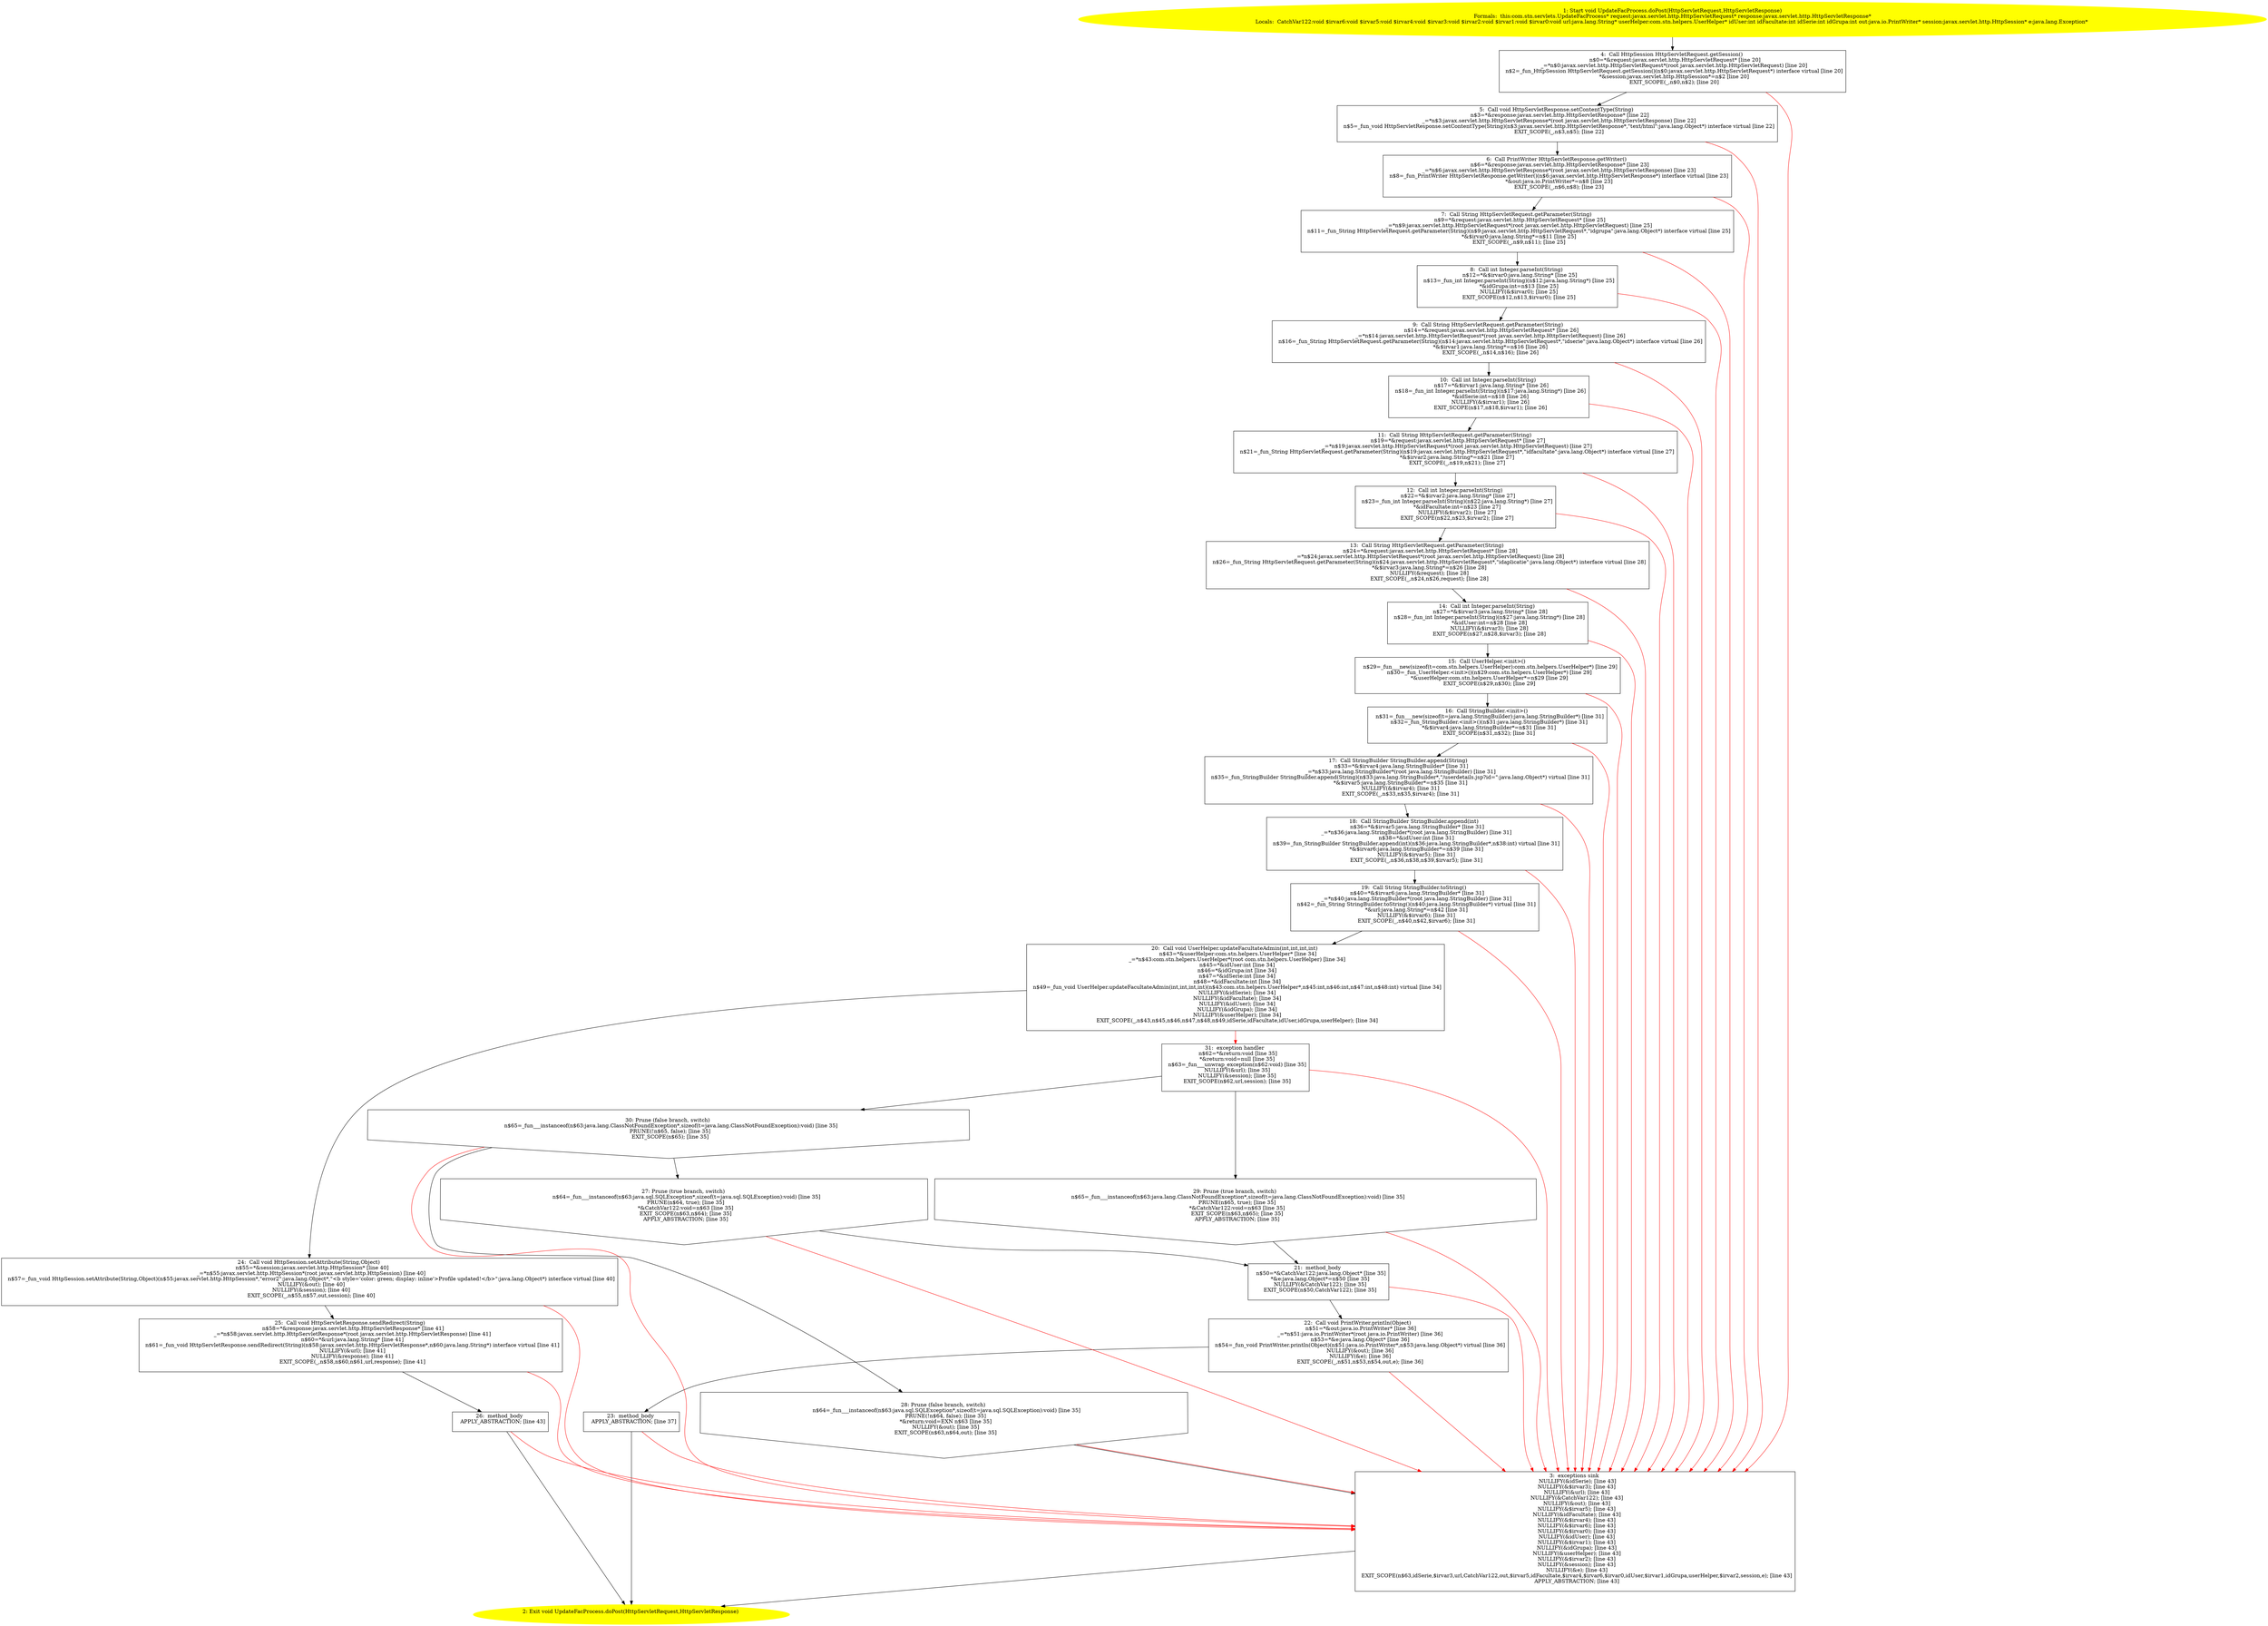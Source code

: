 /* @generated */
digraph cfg {
"com.stn.servlets.UpdateFacProcess.doPost(javax.servlet.http.HttpServletRequest,javax.servlet.http.Ht.d6b04fcac1b394e677a3341be72ffb00_1" [label="1: Start void UpdateFacProcess.doPost(HttpServletRequest,HttpServletResponse)\nFormals:  this:com.stn.servlets.UpdateFacProcess* request:javax.servlet.http.HttpServletRequest* response:javax.servlet.http.HttpServletResponse*\nLocals:  CatchVar122:void $irvar6:void $irvar5:void $irvar4:void $irvar3:void $irvar2:void $irvar1:void $irvar0:void url:java.lang.String* userHelper:com.stn.helpers.UserHelper* idUser:int idFacultate:int idSerie:int idGrupa:int out:java.io.PrintWriter* session:javax.servlet.http.HttpSession* e:java.lang.Exception* \n  " color=yellow style=filled]
	

	 "com.stn.servlets.UpdateFacProcess.doPost(javax.servlet.http.HttpServletRequest,javax.servlet.http.Ht.d6b04fcac1b394e677a3341be72ffb00_1" -> "com.stn.servlets.UpdateFacProcess.doPost(javax.servlet.http.HttpServletRequest,javax.servlet.http.Ht.d6b04fcac1b394e677a3341be72ffb00_4" ;
"com.stn.servlets.UpdateFacProcess.doPost(javax.servlet.http.HttpServletRequest,javax.servlet.http.Ht.d6b04fcac1b394e677a3341be72ffb00_2" [label="2: Exit void UpdateFacProcess.doPost(HttpServletRequest,HttpServletResponse) \n  " color=yellow style=filled]
	

"com.stn.servlets.UpdateFacProcess.doPost(javax.servlet.http.HttpServletRequest,javax.servlet.http.Ht.d6b04fcac1b394e677a3341be72ffb00_3" [label="3:  exceptions sink \n   NULLIFY(&idSerie); [line 43]\n  NULLIFY(&$irvar3); [line 43]\n  NULLIFY(&url); [line 43]\n  NULLIFY(&CatchVar122); [line 43]\n  NULLIFY(&out); [line 43]\n  NULLIFY(&$irvar5); [line 43]\n  NULLIFY(&idFacultate); [line 43]\n  NULLIFY(&$irvar4); [line 43]\n  NULLIFY(&$irvar6); [line 43]\n  NULLIFY(&$irvar0); [line 43]\n  NULLIFY(&idUser); [line 43]\n  NULLIFY(&$irvar1); [line 43]\n  NULLIFY(&idGrupa); [line 43]\n  NULLIFY(&userHelper); [line 43]\n  NULLIFY(&$irvar2); [line 43]\n  NULLIFY(&session); [line 43]\n  NULLIFY(&e); [line 43]\n  EXIT_SCOPE(n$63,idSerie,$irvar3,url,CatchVar122,out,$irvar5,idFacultate,$irvar4,$irvar6,$irvar0,idUser,$irvar1,idGrupa,userHelper,$irvar2,session,e); [line 43]\n  APPLY_ABSTRACTION; [line 43]\n " shape="box"]
	

	 "com.stn.servlets.UpdateFacProcess.doPost(javax.servlet.http.HttpServletRequest,javax.servlet.http.Ht.d6b04fcac1b394e677a3341be72ffb00_3" -> "com.stn.servlets.UpdateFacProcess.doPost(javax.servlet.http.HttpServletRequest,javax.servlet.http.Ht.d6b04fcac1b394e677a3341be72ffb00_2" ;
"com.stn.servlets.UpdateFacProcess.doPost(javax.servlet.http.HttpServletRequest,javax.servlet.http.Ht.d6b04fcac1b394e677a3341be72ffb00_4" [label="4:  Call HttpSession HttpServletRequest.getSession() \n   n$0=*&request:javax.servlet.http.HttpServletRequest* [line 20]\n  _=*n$0:javax.servlet.http.HttpServletRequest*(root javax.servlet.http.HttpServletRequest) [line 20]\n  n$2=_fun_HttpSession HttpServletRequest.getSession()(n$0:javax.servlet.http.HttpServletRequest*) interface virtual [line 20]\n  *&session:javax.servlet.http.HttpSession*=n$2 [line 20]\n  EXIT_SCOPE(_,n$0,n$2); [line 20]\n " shape="box"]
	

	 "com.stn.servlets.UpdateFacProcess.doPost(javax.servlet.http.HttpServletRequest,javax.servlet.http.Ht.d6b04fcac1b394e677a3341be72ffb00_4" -> "com.stn.servlets.UpdateFacProcess.doPost(javax.servlet.http.HttpServletRequest,javax.servlet.http.Ht.d6b04fcac1b394e677a3341be72ffb00_5" ;
	 "com.stn.servlets.UpdateFacProcess.doPost(javax.servlet.http.HttpServletRequest,javax.servlet.http.Ht.d6b04fcac1b394e677a3341be72ffb00_4" -> "com.stn.servlets.UpdateFacProcess.doPost(javax.servlet.http.HttpServletRequest,javax.servlet.http.Ht.d6b04fcac1b394e677a3341be72ffb00_3" [color="red" ];
"com.stn.servlets.UpdateFacProcess.doPost(javax.servlet.http.HttpServletRequest,javax.servlet.http.Ht.d6b04fcac1b394e677a3341be72ffb00_5" [label="5:  Call void HttpServletResponse.setContentType(String) \n   n$3=*&response:javax.servlet.http.HttpServletResponse* [line 22]\n  _=*n$3:javax.servlet.http.HttpServletResponse*(root javax.servlet.http.HttpServletResponse) [line 22]\n  n$5=_fun_void HttpServletResponse.setContentType(String)(n$3:javax.servlet.http.HttpServletResponse*,\"text/html\":java.lang.Object*) interface virtual [line 22]\n  EXIT_SCOPE(_,n$3,n$5); [line 22]\n " shape="box"]
	

	 "com.stn.servlets.UpdateFacProcess.doPost(javax.servlet.http.HttpServletRequest,javax.servlet.http.Ht.d6b04fcac1b394e677a3341be72ffb00_5" -> "com.stn.servlets.UpdateFacProcess.doPost(javax.servlet.http.HttpServletRequest,javax.servlet.http.Ht.d6b04fcac1b394e677a3341be72ffb00_6" ;
	 "com.stn.servlets.UpdateFacProcess.doPost(javax.servlet.http.HttpServletRequest,javax.servlet.http.Ht.d6b04fcac1b394e677a3341be72ffb00_5" -> "com.stn.servlets.UpdateFacProcess.doPost(javax.servlet.http.HttpServletRequest,javax.servlet.http.Ht.d6b04fcac1b394e677a3341be72ffb00_3" [color="red" ];
"com.stn.servlets.UpdateFacProcess.doPost(javax.servlet.http.HttpServletRequest,javax.servlet.http.Ht.d6b04fcac1b394e677a3341be72ffb00_6" [label="6:  Call PrintWriter HttpServletResponse.getWriter() \n   n$6=*&response:javax.servlet.http.HttpServletResponse* [line 23]\n  _=*n$6:javax.servlet.http.HttpServletResponse*(root javax.servlet.http.HttpServletResponse) [line 23]\n  n$8=_fun_PrintWriter HttpServletResponse.getWriter()(n$6:javax.servlet.http.HttpServletResponse*) interface virtual [line 23]\n  *&out:java.io.PrintWriter*=n$8 [line 23]\n  EXIT_SCOPE(_,n$6,n$8); [line 23]\n " shape="box"]
	

	 "com.stn.servlets.UpdateFacProcess.doPost(javax.servlet.http.HttpServletRequest,javax.servlet.http.Ht.d6b04fcac1b394e677a3341be72ffb00_6" -> "com.stn.servlets.UpdateFacProcess.doPost(javax.servlet.http.HttpServletRequest,javax.servlet.http.Ht.d6b04fcac1b394e677a3341be72ffb00_7" ;
	 "com.stn.servlets.UpdateFacProcess.doPost(javax.servlet.http.HttpServletRequest,javax.servlet.http.Ht.d6b04fcac1b394e677a3341be72ffb00_6" -> "com.stn.servlets.UpdateFacProcess.doPost(javax.servlet.http.HttpServletRequest,javax.servlet.http.Ht.d6b04fcac1b394e677a3341be72ffb00_3" [color="red" ];
"com.stn.servlets.UpdateFacProcess.doPost(javax.servlet.http.HttpServletRequest,javax.servlet.http.Ht.d6b04fcac1b394e677a3341be72ffb00_7" [label="7:  Call String HttpServletRequest.getParameter(String) \n   n$9=*&request:javax.servlet.http.HttpServletRequest* [line 25]\n  _=*n$9:javax.servlet.http.HttpServletRequest*(root javax.servlet.http.HttpServletRequest) [line 25]\n  n$11=_fun_String HttpServletRequest.getParameter(String)(n$9:javax.servlet.http.HttpServletRequest*,\"idgrupa\":java.lang.Object*) interface virtual [line 25]\n  *&$irvar0:java.lang.String*=n$11 [line 25]\n  EXIT_SCOPE(_,n$9,n$11); [line 25]\n " shape="box"]
	

	 "com.stn.servlets.UpdateFacProcess.doPost(javax.servlet.http.HttpServletRequest,javax.servlet.http.Ht.d6b04fcac1b394e677a3341be72ffb00_7" -> "com.stn.servlets.UpdateFacProcess.doPost(javax.servlet.http.HttpServletRequest,javax.servlet.http.Ht.d6b04fcac1b394e677a3341be72ffb00_8" ;
	 "com.stn.servlets.UpdateFacProcess.doPost(javax.servlet.http.HttpServletRequest,javax.servlet.http.Ht.d6b04fcac1b394e677a3341be72ffb00_7" -> "com.stn.servlets.UpdateFacProcess.doPost(javax.servlet.http.HttpServletRequest,javax.servlet.http.Ht.d6b04fcac1b394e677a3341be72ffb00_3" [color="red" ];
"com.stn.servlets.UpdateFacProcess.doPost(javax.servlet.http.HttpServletRequest,javax.servlet.http.Ht.d6b04fcac1b394e677a3341be72ffb00_8" [label="8:  Call int Integer.parseInt(String) \n   n$12=*&$irvar0:java.lang.String* [line 25]\n  n$13=_fun_int Integer.parseInt(String)(n$12:java.lang.String*) [line 25]\n  *&idGrupa:int=n$13 [line 25]\n  NULLIFY(&$irvar0); [line 25]\n  EXIT_SCOPE(n$12,n$13,$irvar0); [line 25]\n " shape="box"]
	

	 "com.stn.servlets.UpdateFacProcess.doPost(javax.servlet.http.HttpServletRequest,javax.servlet.http.Ht.d6b04fcac1b394e677a3341be72ffb00_8" -> "com.stn.servlets.UpdateFacProcess.doPost(javax.servlet.http.HttpServletRequest,javax.servlet.http.Ht.d6b04fcac1b394e677a3341be72ffb00_9" ;
	 "com.stn.servlets.UpdateFacProcess.doPost(javax.servlet.http.HttpServletRequest,javax.servlet.http.Ht.d6b04fcac1b394e677a3341be72ffb00_8" -> "com.stn.servlets.UpdateFacProcess.doPost(javax.servlet.http.HttpServletRequest,javax.servlet.http.Ht.d6b04fcac1b394e677a3341be72ffb00_3" [color="red" ];
"com.stn.servlets.UpdateFacProcess.doPost(javax.servlet.http.HttpServletRequest,javax.servlet.http.Ht.d6b04fcac1b394e677a3341be72ffb00_9" [label="9:  Call String HttpServletRequest.getParameter(String) \n   n$14=*&request:javax.servlet.http.HttpServletRequest* [line 26]\n  _=*n$14:javax.servlet.http.HttpServletRequest*(root javax.servlet.http.HttpServletRequest) [line 26]\n  n$16=_fun_String HttpServletRequest.getParameter(String)(n$14:javax.servlet.http.HttpServletRequest*,\"idserie\":java.lang.Object*) interface virtual [line 26]\n  *&$irvar1:java.lang.String*=n$16 [line 26]\n  EXIT_SCOPE(_,n$14,n$16); [line 26]\n " shape="box"]
	

	 "com.stn.servlets.UpdateFacProcess.doPost(javax.servlet.http.HttpServletRequest,javax.servlet.http.Ht.d6b04fcac1b394e677a3341be72ffb00_9" -> "com.stn.servlets.UpdateFacProcess.doPost(javax.servlet.http.HttpServletRequest,javax.servlet.http.Ht.d6b04fcac1b394e677a3341be72ffb00_10" ;
	 "com.stn.servlets.UpdateFacProcess.doPost(javax.servlet.http.HttpServletRequest,javax.servlet.http.Ht.d6b04fcac1b394e677a3341be72ffb00_9" -> "com.stn.servlets.UpdateFacProcess.doPost(javax.servlet.http.HttpServletRequest,javax.servlet.http.Ht.d6b04fcac1b394e677a3341be72ffb00_3" [color="red" ];
"com.stn.servlets.UpdateFacProcess.doPost(javax.servlet.http.HttpServletRequest,javax.servlet.http.Ht.d6b04fcac1b394e677a3341be72ffb00_10" [label="10:  Call int Integer.parseInt(String) \n   n$17=*&$irvar1:java.lang.String* [line 26]\n  n$18=_fun_int Integer.parseInt(String)(n$17:java.lang.String*) [line 26]\n  *&idSerie:int=n$18 [line 26]\n  NULLIFY(&$irvar1); [line 26]\n  EXIT_SCOPE(n$17,n$18,$irvar1); [line 26]\n " shape="box"]
	

	 "com.stn.servlets.UpdateFacProcess.doPost(javax.servlet.http.HttpServletRequest,javax.servlet.http.Ht.d6b04fcac1b394e677a3341be72ffb00_10" -> "com.stn.servlets.UpdateFacProcess.doPost(javax.servlet.http.HttpServletRequest,javax.servlet.http.Ht.d6b04fcac1b394e677a3341be72ffb00_11" ;
	 "com.stn.servlets.UpdateFacProcess.doPost(javax.servlet.http.HttpServletRequest,javax.servlet.http.Ht.d6b04fcac1b394e677a3341be72ffb00_10" -> "com.stn.servlets.UpdateFacProcess.doPost(javax.servlet.http.HttpServletRequest,javax.servlet.http.Ht.d6b04fcac1b394e677a3341be72ffb00_3" [color="red" ];
"com.stn.servlets.UpdateFacProcess.doPost(javax.servlet.http.HttpServletRequest,javax.servlet.http.Ht.d6b04fcac1b394e677a3341be72ffb00_11" [label="11:  Call String HttpServletRequest.getParameter(String) \n   n$19=*&request:javax.servlet.http.HttpServletRequest* [line 27]\n  _=*n$19:javax.servlet.http.HttpServletRequest*(root javax.servlet.http.HttpServletRequest) [line 27]\n  n$21=_fun_String HttpServletRequest.getParameter(String)(n$19:javax.servlet.http.HttpServletRequest*,\"idfacultate\":java.lang.Object*) interface virtual [line 27]\n  *&$irvar2:java.lang.String*=n$21 [line 27]\n  EXIT_SCOPE(_,n$19,n$21); [line 27]\n " shape="box"]
	

	 "com.stn.servlets.UpdateFacProcess.doPost(javax.servlet.http.HttpServletRequest,javax.servlet.http.Ht.d6b04fcac1b394e677a3341be72ffb00_11" -> "com.stn.servlets.UpdateFacProcess.doPost(javax.servlet.http.HttpServletRequest,javax.servlet.http.Ht.d6b04fcac1b394e677a3341be72ffb00_12" ;
	 "com.stn.servlets.UpdateFacProcess.doPost(javax.servlet.http.HttpServletRequest,javax.servlet.http.Ht.d6b04fcac1b394e677a3341be72ffb00_11" -> "com.stn.servlets.UpdateFacProcess.doPost(javax.servlet.http.HttpServletRequest,javax.servlet.http.Ht.d6b04fcac1b394e677a3341be72ffb00_3" [color="red" ];
"com.stn.servlets.UpdateFacProcess.doPost(javax.servlet.http.HttpServletRequest,javax.servlet.http.Ht.d6b04fcac1b394e677a3341be72ffb00_12" [label="12:  Call int Integer.parseInt(String) \n   n$22=*&$irvar2:java.lang.String* [line 27]\n  n$23=_fun_int Integer.parseInt(String)(n$22:java.lang.String*) [line 27]\n  *&idFacultate:int=n$23 [line 27]\n  NULLIFY(&$irvar2); [line 27]\n  EXIT_SCOPE(n$22,n$23,$irvar2); [line 27]\n " shape="box"]
	

	 "com.stn.servlets.UpdateFacProcess.doPost(javax.servlet.http.HttpServletRequest,javax.servlet.http.Ht.d6b04fcac1b394e677a3341be72ffb00_12" -> "com.stn.servlets.UpdateFacProcess.doPost(javax.servlet.http.HttpServletRequest,javax.servlet.http.Ht.d6b04fcac1b394e677a3341be72ffb00_13" ;
	 "com.stn.servlets.UpdateFacProcess.doPost(javax.servlet.http.HttpServletRequest,javax.servlet.http.Ht.d6b04fcac1b394e677a3341be72ffb00_12" -> "com.stn.servlets.UpdateFacProcess.doPost(javax.servlet.http.HttpServletRequest,javax.servlet.http.Ht.d6b04fcac1b394e677a3341be72ffb00_3" [color="red" ];
"com.stn.servlets.UpdateFacProcess.doPost(javax.servlet.http.HttpServletRequest,javax.servlet.http.Ht.d6b04fcac1b394e677a3341be72ffb00_13" [label="13:  Call String HttpServletRequest.getParameter(String) \n   n$24=*&request:javax.servlet.http.HttpServletRequest* [line 28]\n  _=*n$24:javax.servlet.http.HttpServletRequest*(root javax.servlet.http.HttpServletRequest) [line 28]\n  n$26=_fun_String HttpServletRequest.getParameter(String)(n$24:javax.servlet.http.HttpServletRequest*,\"idaplicatie\":java.lang.Object*) interface virtual [line 28]\n  *&$irvar3:java.lang.String*=n$26 [line 28]\n  NULLIFY(&request); [line 28]\n  EXIT_SCOPE(_,n$24,n$26,request); [line 28]\n " shape="box"]
	

	 "com.stn.servlets.UpdateFacProcess.doPost(javax.servlet.http.HttpServletRequest,javax.servlet.http.Ht.d6b04fcac1b394e677a3341be72ffb00_13" -> "com.stn.servlets.UpdateFacProcess.doPost(javax.servlet.http.HttpServletRequest,javax.servlet.http.Ht.d6b04fcac1b394e677a3341be72ffb00_14" ;
	 "com.stn.servlets.UpdateFacProcess.doPost(javax.servlet.http.HttpServletRequest,javax.servlet.http.Ht.d6b04fcac1b394e677a3341be72ffb00_13" -> "com.stn.servlets.UpdateFacProcess.doPost(javax.servlet.http.HttpServletRequest,javax.servlet.http.Ht.d6b04fcac1b394e677a3341be72ffb00_3" [color="red" ];
"com.stn.servlets.UpdateFacProcess.doPost(javax.servlet.http.HttpServletRequest,javax.servlet.http.Ht.d6b04fcac1b394e677a3341be72ffb00_14" [label="14:  Call int Integer.parseInt(String) \n   n$27=*&$irvar3:java.lang.String* [line 28]\n  n$28=_fun_int Integer.parseInt(String)(n$27:java.lang.String*) [line 28]\n  *&idUser:int=n$28 [line 28]\n  NULLIFY(&$irvar3); [line 28]\n  EXIT_SCOPE(n$27,n$28,$irvar3); [line 28]\n " shape="box"]
	

	 "com.stn.servlets.UpdateFacProcess.doPost(javax.servlet.http.HttpServletRequest,javax.servlet.http.Ht.d6b04fcac1b394e677a3341be72ffb00_14" -> "com.stn.servlets.UpdateFacProcess.doPost(javax.servlet.http.HttpServletRequest,javax.servlet.http.Ht.d6b04fcac1b394e677a3341be72ffb00_15" ;
	 "com.stn.servlets.UpdateFacProcess.doPost(javax.servlet.http.HttpServletRequest,javax.servlet.http.Ht.d6b04fcac1b394e677a3341be72ffb00_14" -> "com.stn.servlets.UpdateFacProcess.doPost(javax.servlet.http.HttpServletRequest,javax.servlet.http.Ht.d6b04fcac1b394e677a3341be72ffb00_3" [color="red" ];
"com.stn.servlets.UpdateFacProcess.doPost(javax.servlet.http.HttpServletRequest,javax.servlet.http.Ht.d6b04fcac1b394e677a3341be72ffb00_15" [label="15:  Call UserHelper.<init>() \n   n$29=_fun___new(sizeof(t=com.stn.helpers.UserHelper):com.stn.helpers.UserHelper*) [line 29]\n  n$30=_fun_UserHelper.<init>()(n$29:com.stn.helpers.UserHelper*) [line 29]\n  *&userHelper:com.stn.helpers.UserHelper*=n$29 [line 29]\n  EXIT_SCOPE(n$29,n$30); [line 29]\n " shape="box"]
	

	 "com.stn.servlets.UpdateFacProcess.doPost(javax.servlet.http.HttpServletRequest,javax.servlet.http.Ht.d6b04fcac1b394e677a3341be72ffb00_15" -> "com.stn.servlets.UpdateFacProcess.doPost(javax.servlet.http.HttpServletRequest,javax.servlet.http.Ht.d6b04fcac1b394e677a3341be72ffb00_16" ;
	 "com.stn.servlets.UpdateFacProcess.doPost(javax.servlet.http.HttpServletRequest,javax.servlet.http.Ht.d6b04fcac1b394e677a3341be72ffb00_15" -> "com.stn.servlets.UpdateFacProcess.doPost(javax.servlet.http.HttpServletRequest,javax.servlet.http.Ht.d6b04fcac1b394e677a3341be72ffb00_3" [color="red" ];
"com.stn.servlets.UpdateFacProcess.doPost(javax.servlet.http.HttpServletRequest,javax.servlet.http.Ht.d6b04fcac1b394e677a3341be72ffb00_16" [label="16:  Call StringBuilder.<init>() \n   n$31=_fun___new(sizeof(t=java.lang.StringBuilder):java.lang.StringBuilder*) [line 31]\n  n$32=_fun_StringBuilder.<init>()(n$31:java.lang.StringBuilder*) [line 31]\n  *&$irvar4:java.lang.StringBuilder*=n$31 [line 31]\n  EXIT_SCOPE(n$31,n$32); [line 31]\n " shape="box"]
	

	 "com.stn.servlets.UpdateFacProcess.doPost(javax.servlet.http.HttpServletRequest,javax.servlet.http.Ht.d6b04fcac1b394e677a3341be72ffb00_16" -> "com.stn.servlets.UpdateFacProcess.doPost(javax.servlet.http.HttpServletRequest,javax.servlet.http.Ht.d6b04fcac1b394e677a3341be72ffb00_17" ;
	 "com.stn.servlets.UpdateFacProcess.doPost(javax.servlet.http.HttpServletRequest,javax.servlet.http.Ht.d6b04fcac1b394e677a3341be72ffb00_16" -> "com.stn.servlets.UpdateFacProcess.doPost(javax.servlet.http.HttpServletRequest,javax.servlet.http.Ht.d6b04fcac1b394e677a3341be72ffb00_3" [color="red" ];
"com.stn.servlets.UpdateFacProcess.doPost(javax.servlet.http.HttpServletRequest,javax.servlet.http.Ht.d6b04fcac1b394e677a3341be72ffb00_17" [label="17:  Call StringBuilder StringBuilder.append(String) \n   n$33=*&$irvar4:java.lang.StringBuilder* [line 31]\n  _=*n$33:java.lang.StringBuilder*(root java.lang.StringBuilder) [line 31]\n  n$35=_fun_StringBuilder StringBuilder.append(String)(n$33:java.lang.StringBuilder*,\"/userdetails.jsp?id=\":java.lang.Object*) virtual [line 31]\n  *&$irvar5:java.lang.StringBuilder*=n$35 [line 31]\n  NULLIFY(&$irvar4); [line 31]\n  EXIT_SCOPE(_,n$33,n$35,$irvar4); [line 31]\n " shape="box"]
	

	 "com.stn.servlets.UpdateFacProcess.doPost(javax.servlet.http.HttpServletRequest,javax.servlet.http.Ht.d6b04fcac1b394e677a3341be72ffb00_17" -> "com.stn.servlets.UpdateFacProcess.doPost(javax.servlet.http.HttpServletRequest,javax.servlet.http.Ht.d6b04fcac1b394e677a3341be72ffb00_18" ;
	 "com.stn.servlets.UpdateFacProcess.doPost(javax.servlet.http.HttpServletRequest,javax.servlet.http.Ht.d6b04fcac1b394e677a3341be72ffb00_17" -> "com.stn.servlets.UpdateFacProcess.doPost(javax.servlet.http.HttpServletRequest,javax.servlet.http.Ht.d6b04fcac1b394e677a3341be72ffb00_3" [color="red" ];
"com.stn.servlets.UpdateFacProcess.doPost(javax.servlet.http.HttpServletRequest,javax.servlet.http.Ht.d6b04fcac1b394e677a3341be72ffb00_18" [label="18:  Call StringBuilder StringBuilder.append(int) \n   n$36=*&$irvar5:java.lang.StringBuilder* [line 31]\n  _=*n$36:java.lang.StringBuilder*(root java.lang.StringBuilder) [line 31]\n  n$38=*&idUser:int [line 31]\n  n$39=_fun_StringBuilder StringBuilder.append(int)(n$36:java.lang.StringBuilder*,n$38:int) virtual [line 31]\n  *&$irvar6:java.lang.StringBuilder*=n$39 [line 31]\n  NULLIFY(&$irvar5); [line 31]\n  EXIT_SCOPE(_,n$36,n$38,n$39,$irvar5); [line 31]\n " shape="box"]
	

	 "com.stn.servlets.UpdateFacProcess.doPost(javax.servlet.http.HttpServletRequest,javax.servlet.http.Ht.d6b04fcac1b394e677a3341be72ffb00_18" -> "com.stn.servlets.UpdateFacProcess.doPost(javax.servlet.http.HttpServletRequest,javax.servlet.http.Ht.d6b04fcac1b394e677a3341be72ffb00_19" ;
	 "com.stn.servlets.UpdateFacProcess.doPost(javax.servlet.http.HttpServletRequest,javax.servlet.http.Ht.d6b04fcac1b394e677a3341be72ffb00_18" -> "com.stn.servlets.UpdateFacProcess.doPost(javax.servlet.http.HttpServletRequest,javax.servlet.http.Ht.d6b04fcac1b394e677a3341be72ffb00_3" [color="red" ];
"com.stn.servlets.UpdateFacProcess.doPost(javax.servlet.http.HttpServletRequest,javax.servlet.http.Ht.d6b04fcac1b394e677a3341be72ffb00_19" [label="19:  Call String StringBuilder.toString() \n   n$40=*&$irvar6:java.lang.StringBuilder* [line 31]\n  _=*n$40:java.lang.StringBuilder*(root java.lang.StringBuilder) [line 31]\n  n$42=_fun_String StringBuilder.toString()(n$40:java.lang.StringBuilder*) virtual [line 31]\n  *&url:java.lang.String*=n$42 [line 31]\n  NULLIFY(&$irvar6); [line 31]\n  EXIT_SCOPE(_,n$40,n$42,$irvar6); [line 31]\n " shape="box"]
	

	 "com.stn.servlets.UpdateFacProcess.doPost(javax.servlet.http.HttpServletRequest,javax.servlet.http.Ht.d6b04fcac1b394e677a3341be72ffb00_19" -> "com.stn.servlets.UpdateFacProcess.doPost(javax.servlet.http.HttpServletRequest,javax.servlet.http.Ht.d6b04fcac1b394e677a3341be72ffb00_20" ;
	 "com.stn.servlets.UpdateFacProcess.doPost(javax.servlet.http.HttpServletRequest,javax.servlet.http.Ht.d6b04fcac1b394e677a3341be72ffb00_19" -> "com.stn.servlets.UpdateFacProcess.doPost(javax.servlet.http.HttpServletRequest,javax.servlet.http.Ht.d6b04fcac1b394e677a3341be72ffb00_3" [color="red" ];
"com.stn.servlets.UpdateFacProcess.doPost(javax.servlet.http.HttpServletRequest,javax.servlet.http.Ht.d6b04fcac1b394e677a3341be72ffb00_20" [label="20:  Call void UserHelper.updateFacultateAdmin(int,int,int,int) \n   n$43=*&userHelper:com.stn.helpers.UserHelper* [line 34]\n  _=*n$43:com.stn.helpers.UserHelper*(root com.stn.helpers.UserHelper) [line 34]\n  n$45=*&idUser:int [line 34]\n  n$46=*&idGrupa:int [line 34]\n  n$47=*&idSerie:int [line 34]\n  n$48=*&idFacultate:int [line 34]\n  n$49=_fun_void UserHelper.updateFacultateAdmin(int,int,int,int)(n$43:com.stn.helpers.UserHelper*,n$45:int,n$46:int,n$47:int,n$48:int) virtual [line 34]\n  NULLIFY(&idSerie); [line 34]\n  NULLIFY(&idFacultate); [line 34]\n  NULLIFY(&idUser); [line 34]\n  NULLIFY(&idGrupa); [line 34]\n  NULLIFY(&userHelper); [line 34]\n  EXIT_SCOPE(_,n$43,n$45,n$46,n$47,n$48,n$49,idSerie,idFacultate,idUser,idGrupa,userHelper); [line 34]\n " shape="box"]
	

	 "com.stn.servlets.UpdateFacProcess.doPost(javax.servlet.http.HttpServletRequest,javax.servlet.http.Ht.d6b04fcac1b394e677a3341be72ffb00_20" -> "com.stn.servlets.UpdateFacProcess.doPost(javax.servlet.http.HttpServletRequest,javax.servlet.http.Ht.d6b04fcac1b394e677a3341be72ffb00_24" ;
	 "com.stn.servlets.UpdateFacProcess.doPost(javax.servlet.http.HttpServletRequest,javax.servlet.http.Ht.d6b04fcac1b394e677a3341be72ffb00_20" -> "com.stn.servlets.UpdateFacProcess.doPost(javax.servlet.http.HttpServletRequest,javax.servlet.http.Ht.d6b04fcac1b394e677a3341be72ffb00_31" [color="red" ];
"com.stn.servlets.UpdateFacProcess.doPost(javax.servlet.http.HttpServletRequest,javax.servlet.http.Ht.d6b04fcac1b394e677a3341be72ffb00_21" [label="21:  method_body \n   n$50=*&CatchVar122:java.lang.Object* [line 35]\n  *&e:java.lang.Object*=n$50 [line 35]\n  NULLIFY(&CatchVar122); [line 35]\n  EXIT_SCOPE(n$50,CatchVar122); [line 35]\n " shape="box"]
	

	 "com.stn.servlets.UpdateFacProcess.doPost(javax.servlet.http.HttpServletRequest,javax.servlet.http.Ht.d6b04fcac1b394e677a3341be72ffb00_21" -> "com.stn.servlets.UpdateFacProcess.doPost(javax.servlet.http.HttpServletRequest,javax.servlet.http.Ht.d6b04fcac1b394e677a3341be72ffb00_22" ;
	 "com.stn.servlets.UpdateFacProcess.doPost(javax.servlet.http.HttpServletRequest,javax.servlet.http.Ht.d6b04fcac1b394e677a3341be72ffb00_21" -> "com.stn.servlets.UpdateFacProcess.doPost(javax.servlet.http.HttpServletRequest,javax.servlet.http.Ht.d6b04fcac1b394e677a3341be72ffb00_3" [color="red" ];
"com.stn.servlets.UpdateFacProcess.doPost(javax.servlet.http.HttpServletRequest,javax.servlet.http.Ht.d6b04fcac1b394e677a3341be72ffb00_22" [label="22:  Call void PrintWriter.println(Object) \n   n$51=*&out:java.io.PrintWriter* [line 36]\n  _=*n$51:java.io.PrintWriter*(root java.io.PrintWriter) [line 36]\n  n$53=*&e:java.lang.Object* [line 36]\n  n$54=_fun_void PrintWriter.println(Object)(n$51:java.io.PrintWriter*,n$53:java.lang.Object*) virtual [line 36]\n  NULLIFY(&out); [line 36]\n  NULLIFY(&e); [line 36]\n  EXIT_SCOPE(_,n$51,n$53,n$54,out,e); [line 36]\n " shape="box"]
	

	 "com.stn.servlets.UpdateFacProcess.doPost(javax.servlet.http.HttpServletRequest,javax.servlet.http.Ht.d6b04fcac1b394e677a3341be72ffb00_22" -> "com.stn.servlets.UpdateFacProcess.doPost(javax.servlet.http.HttpServletRequest,javax.servlet.http.Ht.d6b04fcac1b394e677a3341be72ffb00_23" ;
	 "com.stn.servlets.UpdateFacProcess.doPost(javax.servlet.http.HttpServletRequest,javax.servlet.http.Ht.d6b04fcac1b394e677a3341be72ffb00_22" -> "com.stn.servlets.UpdateFacProcess.doPost(javax.servlet.http.HttpServletRequest,javax.servlet.http.Ht.d6b04fcac1b394e677a3341be72ffb00_3" [color="red" ];
"com.stn.servlets.UpdateFacProcess.doPost(javax.servlet.http.HttpServletRequest,javax.servlet.http.Ht.d6b04fcac1b394e677a3341be72ffb00_23" [label="23:  method_body \n   APPLY_ABSTRACTION; [line 37]\n " shape="box"]
	

	 "com.stn.servlets.UpdateFacProcess.doPost(javax.servlet.http.HttpServletRequest,javax.servlet.http.Ht.d6b04fcac1b394e677a3341be72ffb00_23" -> "com.stn.servlets.UpdateFacProcess.doPost(javax.servlet.http.HttpServletRequest,javax.servlet.http.Ht.d6b04fcac1b394e677a3341be72ffb00_2" ;
	 "com.stn.servlets.UpdateFacProcess.doPost(javax.servlet.http.HttpServletRequest,javax.servlet.http.Ht.d6b04fcac1b394e677a3341be72ffb00_23" -> "com.stn.servlets.UpdateFacProcess.doPost(javax.servlet.http.HttpServletRequest,javax.servlet.http.Ht.d6b04fcac1b394e677a3341be72ffb00_3" [color="red" ];
"com.stn.servlets.UpdateFacProcess.doPost(javax.servlet.http.HttpServletRequest,javax.servlet.http.Ht.d6b04fcac1b394e677a3341be72ffb00_24" [label="24:  Call void HttpSession.setAttribute(String,Object) \n   n$55=*&session:javax.servlet.http.HttpSession* [line 40]\n  _=*n$55:javax.servlet.http.HttpSession*(root javax.servlet.http.HttpSession) [line 40]\n  n$57=_fun_void HttpSession.setAttribute(String,Object)(n$55:javax.servlet.http.HttpSession*,\"error2\":java.lang.Object*,\"<b style='color: green; display: inline'>Profile updated!</b>\":java.lang.Object*) interface virtual [line 40]\n  NULLIFY(&out); [line 40]\n  NULLIFY(&session); [line 40]\n  EXIT_SCOPE(_,n$55,n$57,out,session); [line 40]\n " shape="box"]
	

	 "com.stn.servlets.UpdateFacProcess.doPost(javax.servlet.http.HttpServletRequest,javax.servlet.http.Ht.d6b04fcac1b394e677a3341be72ffb00_24" -> "com.stn.servlets.UpdateFacProcess.doPost(javax.servlet.http.HttpServletRequest,javax.servlet.http.Ht.d6b04fcac1b394e677a3341be72ffb00_25" ;
	 "com.stn.servlets.UpdateFacProcess.doPost(javax.servlet.http.HttpServletRequest,javax.servlet.http.Ht.d6b04fcac1b394e677a3341be72ffb00_24" -> "com.stn.servlets.UpdateFacProcess.doPost(javax.servlet.http.HttpServletRequest,javax.servlet.http.Ht.d6b04fcac1b394e677a3341be72ffb00_3" [color="red" ];
"com.stn.servlets.UpdateFacProcess.doPost(javax.servlet.http.HttpServletRequest,javax.servlet.http.Ht.d6b04fcac1b394e677a3341be72ffb00_25" [label="25:  Call void HttpServletResponse.sendRedirect(String) \n   n$58=*&response:javax.servlet.http.HttpServletResponse* [line 41]\n  _=*n$58:javax.servlet.http.HttpServletResponse*(root javax.servlet.http.HttpServletResponse) [line 41]\n  n$60=*&url:java.lang.String* [line 41]\n  n$61=_fun_void HttpServletResponse.sendRedirect(String)(n$58:javax.servlet.http.HttpServletResponse*,n$60:java.lang.String*) interface virtual [line 41]\n  NULLIFY(&url); [line 41]\n  NULLIFY(&response); [line 41]\n  EXIT_SCOPE(_,n$58,n$60,n$61,url,response); [line 41]\n " shape="box"]
	

	 "com.stn.servlets.UpdateFacProcess.doPost(javax.servlet.http.HttpServletRequest,javax.servlet.http.Ht.d6b04fcac1b394e677a3341be72ffb00_25" -> "com.stn.servlets.UpdateFacProcess.doPost(javax.servlet.http.HttpServletRequest,javax.servlet.http.Ht.d6b04fcac1b394e677a3341be72ffb00_26" ;
	 "com.stn.servlets.UpdateFacProcess.doPost(javax.servlet.http.HttpServletRequest,javax.servlet.http.Ht.d6b04fcac1b394e677a3341be72ffb00_25" -> "com.stn.servlets.UpdateFacProcess.doPost(javax.servlet.http.HttpServletRequest,javax.servlet.http.Ht.d6b04fcac1b394e677a3341be72ffb00_3" [color="red" ];
"com.stn.servlets.UpdateFacProcess.doPost(javax.servlet.http.HttpServletRequest,javax.servlet.http.Ht.d6b04fcac1b394e677a3341be72ffb00_26" [label="26:  method_body \n   APPLY_ABSTRACTION; [line 43]\n " shape="box"]
	

	 "com.stn.servlets.UpdateFacProcess.doPost(javax.servlet.http.HttpServletRequest,javax.servlet.http.Ht.d6b04fcac1b394e677a3341be72ffb00_26" -> "com.stn.servlets.UpdateFacProcess.doPost(javax.servlet.http.HttpServletRequest,javax.servlet.http.Ht.d6b04fcac1b394e677a3341be72ffb00_2" ;
	 "com.stn.servlets.UpdateFacProcess.doPost(javax.servlet.http.HttpServletRequest,javax.servlet.http.Ht.d6b04fcac1b394e677a3341be72ffb00_26" -> "com.stn.servlets.UpdateFacProcess.doPost(javax.servlet.http.HttpServletRequest,javax.servlet.http.Ht.d6b04fcac1b394e677a3341be72ffb00_3" [color="red" ];
"com.stn.servlets.UpdateFacProcess.doPost(javax.servlet.http.HttpServletRequest,javax.servlet.http.Ht.d6b04fcac1b394e677a3341be72ffb00_27" [label="27: Prune (true branch, switch) \n   n$64=_fun___instanceof(n$63:java.sql.SQLException*,sizeof(t=java.sql.SQLException):void) [line 35]\n  PRUNE(n$64, true); [line 35]\n  *&CatchVar122:void=n$63 [line 35]\n  EXIT_SCOPE(n$63,n$64); [line 35]\n  APPLY_ABSTRACTION; [line 35]\n " shape="invhouse"]
	

	 "com.stn.servlets.UpdateFacProcess.doPost(javax.servlet.http.HttpServletRequest,javax.servlet.http.Ht.d6b04fcac1b394e677a3341be72ffb00_27" -> "com.stn.servlets.UpdateFacProcess.doPost(javax.servlet.http.HttpServletRequest,javax.servlet.http.Ht.d6b04fcac1b394e677a3341be72ffb00_21" ;
	 "com.stn.servlets.UpdateFacProcess.doPost(javax.servlet.http.HttpServletRequest,javax.servlet.http.Ht.d6b04fcac1b394e677a3341be72ffb00_27" -> "com.stn.servlets.UpdateFacProcess.doPost(javax.servlet.http.HttpServletRequest,javax.servlet.http.Ht.d6b04fcac1b394e677a3341be72ffb00_3" [color="red" ];
"com.stn.servlets.UpdateFacProcess.doPost(javax.servlet.http.HttpServletRequest,javax.servlet.http.Ht.d6b04fcac1b394e677a3341be72ffb00_28" [label="28: Prune (false branch, switch) \n   n$64=_fun___instanceof(n$63:java.sql.SQLException*,sizeof(t=java.sql.SQLException):void) [line 35]\n  PRUNE(!n$64, false); [line 35]\n  *&return:void=EXN n$63 [line 35]\n  NULLIFY(&out); [line 35]\n  EXIT_SCOPE(n$63,n$64,out); [line 35]\n " shape="invhouse"]
	

	 "com.stn.servlets.UpdateFacProcess.doPost(javax.servlet.http.HttpServletRequest,javax.servlet.http.Ht.d6b04fcac1b394e677a3341be72ffb00_28" -> "com.stn.servlets.UpdateFacProcess.doPost(javax.servlet.http.HttpServletRequest,javax.servlet.http.Ht.d6b04fcac1b394e677a3341be72ffb00_3" ;
	 "com.stn.servlets.UpdateFacProcess.doPost(javax.servlet.http.HttpServletRequest,javax.servlet.http.Ht.d6b04fcac1b394e677a3341be72ffb00_28" -> "com.stn.servlets.UpdateFacProcess.doPost(javax.servlet.http.HttpServletRequest,javax.servlet.http.Ht.d6b04fcac1b394e677a3341be72ffb00_3" [color="red" ];
"com.stn.servlets.UpdateFacProcess.doPost(javax.servlet.http.HttpServletRequest,javax.servlet.http.Ht.d6b04fcac1b394e677a3341be72ffb00_29" [label="29: Prune (true branch, switch) \n   n$65=_fun___instanceof(n$63:java.lang.ClassNotFoundException*,sizeof(t=java.lang.ClassNotFoundException):void) [line 35]\n  PRUNE(n$65, true); [line 35]\n  *&CatchVar122:void=n$63 [line 35]\n  EXIT_SCOPE(n$63,n$65); [line 35]\n  APPLY_ABSTRACTION; [line 35]\n " shape="invhouse"]
	

	 "com.stn.servlets.UpdateFacProcess.doPost(javax.servlet.http.HttpServletRequest,javax.servlet.http.Ht.d6b04fcac1b394e677a3341be72ffb00_29" -> "com.stn.servlets.UpdateFacProcess.doPost(javax.servlet.http.HttpServletRequest,javax.servlet.http.Ht.d6b04fcac1b394e677a3341be72ffb00_21" ;
	 "com.stn.servlets.UpdateFacProcess.doPost(javax.servlet.http.HttpServletRequest,javax.servlet.http.Ht.d6b04fcac1b394e677a3341be72ffb00_29" -> "com.stn.servlets.UpdateFacProcess.doPost(javax.servlet.http.HttpServletRequest,javax.servlet.http.Ht.d6b04fcac1b394e677a3341be72ffb00_3" [color="red" ];
"com.stn.servlets.UpdateFacProcess.doPost(javax.servlet.http.HttpServletRequest,javax.servlet.http.Ht.d6b04fcac1b394e677a3341be72ffb00_30" [label="30: Prune (false branch, switch) \n   n$65=_fun___instanceof(n$63:java.lang.ClassNotFoundException*,sizeof(t=java.lang.ClassNotFoundException):void) [line 35]\n  PRUNE(!n$65, false); [line 35]\n  EXIT_SCOPE(n$65); [line 35]\n " shape="invhouse"]
	

	 "com.stn.servlets.UpdateFacProcess.doPost(javax.servlet.http.HttpServletRequest,javax.servlet.http.Ht.d6b04fcac1b394e677a3341be72ffb00_30" -> "com.stn.servlets.UpdateFacProcess.doPost(javax.servlet.http.HttpServletRequest,javax.servlet.http.Ht.d6b04fcac1b394e677a3341be72ffb00_27" ;
	 "com.stn.servlets.UpdateFacProcess.doPost(javax.servlet.http.HttpServletRequest,javax.servlet.http.Ht.d6b04fcac1b394e677a3341be72ffb00_30" -> "com.stn.servlets.UpdateFacProcess.doPost(javax.servlet.http.HttpServletRequest,javax.servlet.http.Ht.d6b04fcac1b394e677a3341be72ffb00_28" ;
	 "com.stn.servlets.UpdateFacProcess.doPost(javax.servlet.http.HttpServletRequest,javax.servlet.http.Ht.d6b04fcac1b394e677a3341be72ffb00_30" -> "com.stn.servlets.UpdateFacProcess.doPost(javax.servlet.http.HttpServletRequest,javax.servlet.http.Ht.d6b04fcac1b394e677a3341be72ffb00_3" [color="red" ];
"com.stn.servlets.UpdateFacProcess.doPost(javax.servlet.http.HttpServletRequest,javax.servlet.http.Ht.d6b04fcac1b394e677a3341be72ffb00_31" [label="31:  exception handler \n   n$62=*&return:void [line 35]\n  *&return:void=null [line 35]\n  n$63=_fun___unwrap_exception(n$62:void) [line 35]\n  NULLIFY(&url); [line 35]\n  NULLIFY(&session); [line 35]\n  EXIT_SCOPE(n$62,url,session); [line 35]\n " shape="box"]
	

	 "com.stn.servlets.UpdateFacProcess.doPost(javax.servlet.http.HttpServletRequest,javax.servlet.http.Ht.d6b04fcac1b394e677a3341be72ffb00_31" -> "com.stn.servlets.UpdateFacProcess.doPost(javax.servlet.http.HttpServletRequest,javax.servlet.http.Ht.d6b04fcac1b394e677a3341be72ffb00_29" ;
	 "com.stn.servlets.UpdateFacProcess.doPost(javax.servlet.http.HttpServletRequest,javax.servlet.http.Ht.d6b04fcac1b394e677a3341be72ffb00_31" -> "com.stn.servlets.UpdateFacProcess.doPost(javax.servlet.http.HttpServletRequest,javax.servlet.http.Ht.d6b04fcac1b394e677a3341be72ffb00_30" ;
	 "com.stn.servlets.UpdateFacProcess.doPost(javax.servlet.http.HttpServletRequest,javax.servlet.http.Ht.d6b04fcac1b394e677a3341be72ffb00_31" -> "com.stn.servlets.UpdateFacProcess.doPost(javax.servlet.http.HttpServletRequest,javax.servlet.http.Ht.d6b04fcac1b394e677a3341be72ffb00_3" [color="red" ];
}
